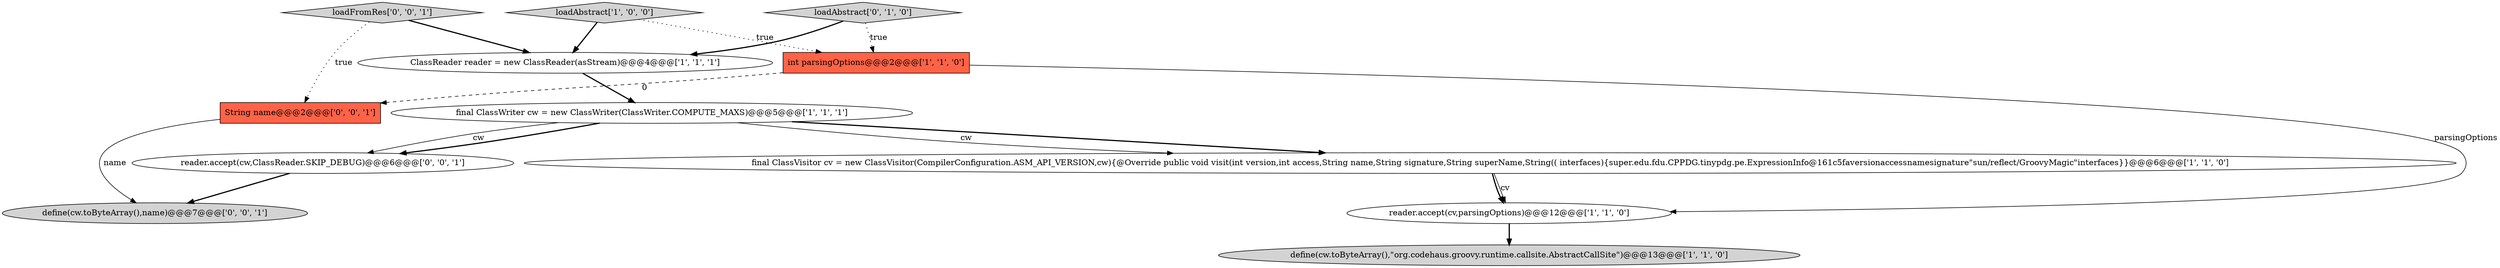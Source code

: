 digraph {
3 [style = filled, label = "final ClassWriter cw = new ClassWriter(ClassWriter.COMPUTE_MAXS)@@@5@@@['1', '1', '1']", fillcolor = white, shape = ellipse image = "AAA0AAABBB1BBB"];
8 [style = filled, label = "loadFromRes['0', '0', '1']", fillcolor = lightgray, shape = diamond image = "AAA0AAABBB3BBB"];
10 [style = filled, label = "define(cw.toByteArray(),name)@@@7@@@['0', '0', '1']", fillcolor = lightgray, shape = ellipse image = "AAA0AAABBB3BBB"];
1 [style = filled, label = "int parsingOptions@@@2@@@['1', '1', '0']", fillcolor = tomato, shape = box image = "AAA0AAABBB1BBB"];
11 [style = filled, label = "String name@@@2@@@['0', '0', '1']", fillcolor = tomato, shape = box image = "AAA0AAABBB3BBB"];
9 [style = filled, label = "reader.accept(cw,ClassReader.SKIP_DEBUG)@@@6@@@['0', '0', '1']", fillcolor = white, shape = ellipse image = "AAA0AAABBB3BBB"];
5 [style = filled, label = "define(cw.toByteArray(),\"org.codehaus.groovy.runtime.callsite.AbstractCallSite\")@@@13@@@['1', '1', '0']", fillcolor = lightgray, shape = ellipse image = "AAA0AAABBB1BBB"];
4 [style = filled, label = "ClassReader reader = new ClassReader(asStream)@@@4@@@['1', '1', '1']", fillcolor = white, shape = ellipse image = "AAA0AAABBB1BBB"];
6 [style = filled, label = "final ClassVisitor cv = new ClassVisitor(CompilerConfiguration.ASM_API_VERSION,cw){@Override public void visit(int version,int access,String name,String signature,String superName,String(( interfaces){super.edu.fdu.CPPDG.tinypdg.pe.ExpressionInfo@161c5faversionaccessnamesignature\"sun/reflect/GroovyMagic\"interfaces}}@@@6@@@['1', '1', '0']", fillcolor = white, shape = ellipse image = "AAA0AAABBB1BBB"];
0 [style = filled, label = "reader.accept(cv,parsingOptions)@@@12@@@['1', '1', '0']", fillcolor = white, shape = ellipse image = "AAA0AAABBB1BBB"];
2 [style = filled, label = "loadAbstract['1', '0', '0']", fillcolor = lightgray, shape = diamond image = "AAA0AAABBB1BBB"];
7 [style = filled, label = "loadAbstract['0', '1', '0']", fillcolor = lightgray, shape = diamond image = "AAA0AAABBB2BBB"];
6->0 [style = bold, label=""];
2->1 [style = dotted, label="true"];
1->0 [style = solid, label="parsingOptions"];
8->11 [style = dotted, label="true"];
3->9 [style = solid, label="cw"];
3->6 [style = solid, label="cw"];
6->0 [style = solid, label="cv"];
0->5 [style = bold, label=""];
7->1 [style = dotted, label="true"];
2->4 [style = bold, label=""];
7->4 [style = bold, label=""];
1->11 [style = dashed, label="0"];
11->10 [style = solid, label="name"];
4->3 [style = bold, label=""];
3->9 [style = bold, label=""];
8->4 [style = bold, label=""];
9->10 [style = bold, label=""];
3->6 [style = bold, label=""];
}
